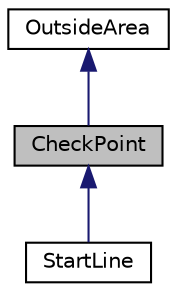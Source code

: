 digraph "CheckPoint"
{
 // LATEX_PDF_SIZE
  edge [fontname="Helvetica",fontsize="10",labelfontname="Helvetica",labelfontsize="10"];
  node [fontname="Helvetica",fontsize="10",shape=record];
  Node1 [label="CheckPoint",height=0.2,width=0.4,color="black", fillcolor="grey75", style="filled", fontcolor="black",tooltip="Represents a checkpoint in the game world."];
  Node2 -> Node1 [dir="back",color="midnightblue",fontsize="10",style="solid"];
  Node2 [label="OutsideArea",height=0.2,width=0.4,color="black", fillcolor="white", style="filled",URL="$classOutsideArea.html",tooltip="Represents areas outside the main playable region in the game."];
  Node1 -> Node3 [dir="back",color="midnightblue",fontsize="10",style="solid"];
  Node3 [label="StartLine",height=0.2,width=0.4,color="black", fillcolor="white", style="filled",URL="$classStartLine.html",tooltip="Represents the starting line and manages checkpoints in the game."];
}
